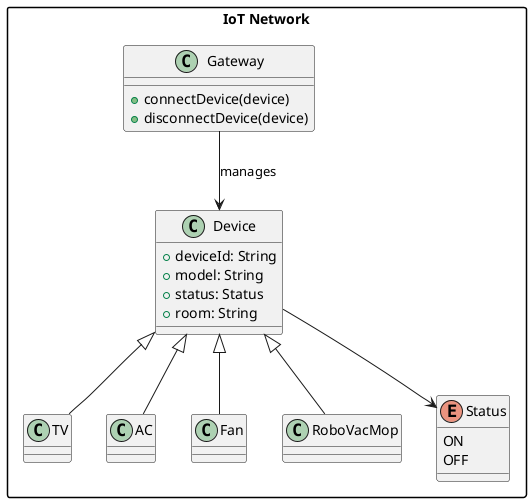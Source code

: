 @startuml
skinparam packageStyle rectangle

package "IoT Network" {
    class Gateway {
        +connectDevice(device)
        +disconnectDevice(device)
    }

    class Device {
        +deviceId: String
        +model: String
        +status: Status
        +room: String
    }

    class TV extends Device
    class AC extends Device
    class Fan extends Device
    class RoboVacMop extends Device

    Gateway --> Device : manages
    Device --> Status

    enum Status{
    ON
    OFF
    }

}

@enduml
